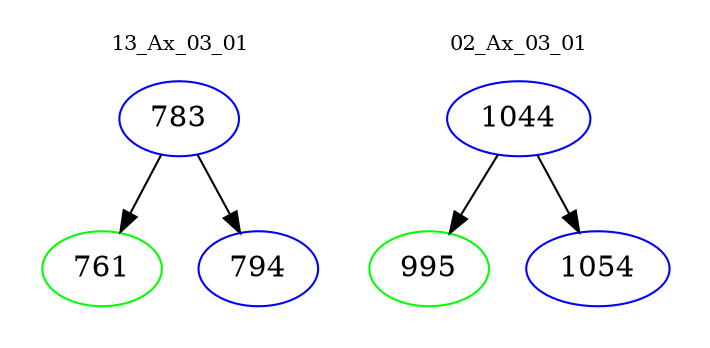 digraph{
subgraph cluster_0 {
color = white
label = "13_Ax_03_01";
fontsize=10;
T0_783 [label="783", color="blue"]
T0_783 -> T0_761 [color="black"]
T0_761 [label="761", color="green"]
T0_783 -> T0_794 [color="black"]
T0_794 [label="794", color="blue"]
}
subgraph cluster_1 {
color = white
label = "02_Ax_03_01";
fontsize=10;
T1_1044 [label="1044", color="blue"]
T1_1044 -> T1_995 [color="black"]
T1_995 [label="995", color="green"]
T1_1044 -> T1_1054 [color="black"]
T1_1054 [label="1054", color="blue"]
}
}
